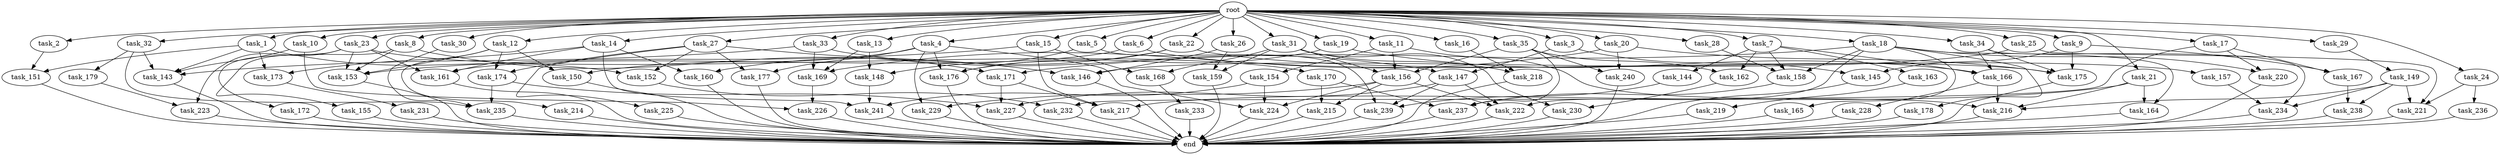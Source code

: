 digraph G {
  root [size="0.000000"];
  task_1 [size="10.240000"];
  task_2 [size="10.240000"];
  task_3 [size="10.240000"];
  task_4 [size="10.240000"];
  task_5 [size="10.240000"];
  task_6 [size="10.240000"];
  task_7 [size="10.240000"];
  task_8 [size="10.240000"];
  task_9 [size="10.240000"];
  task_10 [size="10.240000"];
  task_11 [size="10.240000"];
  task_12 [size="10.240000"];
  task_13 [size="10.240000"];
  task_14 [size="10.240000"];
  task_15 [size="10.240000"];
  task_16 [size="10.240000"];
  task_17 [size="10.240000"];
  task_18 [size="10.240000"];
  task_19 [size="10.240000"];
  task_20 [size="10.240000"];
  task_21 [size="10.240000"];
  task_22 [size="10.240000"];
  task_23 [size="10.240000"];
  task_24 [size="10.240000"];
  task_25 [size="10.240000"];
  task_26 [size="10.240000"];
  task_27 [size="10.240000"];
  task_28 [size="10.240000"];
  task_29 [size="10.240000"];
  task_30 [size="10.240000"];
  task_31 [size="10.240000"];
  task_32 [size="10.240000"];
  task_33 [size="10.240000"];
  task_34 [size="10.240000"];
  task_35 [size="10.240000"];
  task_143 [size="16922171146.240000"];
  task_144 [size="8589934592.000000"];
  task_145 [size="2147483648.000000"];
  task_146 [size="5068061409.280000"];
  task_147 [size="3865470566.400000"];
  task_148 [size="2920577761.280000"];
  task_149 [size="4209067950.080000"];
  task_150 [size="9964324126.719999"];
  task_151 [size="10050223472.639999"];
  task_152 [size="5239860101.120000"];
  task_153 [size="9105330667.520000"];
  task_154 [size="3092376453.120000"];
  task_155 [size="1374389534.720000"];
  task_156 [size="9448928051.200001"];
  task_157 [size="4209067950.080000"];
  task_158 [size="17695265259.520000"];
  task_159 [size="6356551598.080000"];
  task_160 [size="4552665333.760000"];
  task_161 [size="6700148981.760000"];
  task_162 [size="10737418240.000000"];
  task_163 [size="8589934592.000000"];
  task_164 [size="9105330667.520000"];
  task_165 [size="6957847019.520000"];
  task_166 [size="13142599925.760000"];
  task_167 [size="6871947673.600000"];
  task_168 [size="6356551598.080000"];
  task_169 [size="6012954214.400001"];
  task_170 [size="4209067950.080000"];
  task_171 [size="8332236554.240000"];
  task_172 [size="4209067950.080000"];
  task_173 [size="3435973836.800000"];
  task_174 [size="3521873182.720000"];
  task_175 [size="9878424780.800001"];
  task_176 [size="13142599925.760000"];
  task_177 [size="10737418240.000000"];
  task_178 [size="6957847019.520000"];
  task_179 [size="8589934592.000000"];
  task_214 [size="1374389534.720000"];
  task_215 [size="15547781611.520000"];
  task_216 [size="10222022164.480000"];
  task_217 [size="5669356830.720000"];
  task_218 [size="11166914969.600000"];
  task_219 [size="8589934592.000000"];
  task_220 [size="12455405158.400000"];
  task_221 [size="13572096655.360001"];
  task_222 [size="17695265259.520000"];
  task_223 [size="9706626088.960001"];
  task_224 [size="17523466567.680000"];
  task_225 [size="2147483648.000000"];
  task_226 [size="2920577761.280000"];
  task_227 [size="4294967296.000000"];
  task_228 [size="773094113.280000"];
  task_229 [size="17179869184.000000"];
  task_230 [size="4552665333.760000"];
  task_231 [size="6957847019.520000"];
  task_232 [size="14087492730.880001"];
  task_233 [size="773094113.280000"];
  task_234 [size="13915694039.040001"];
  task_235 [size="10737418240.000000"];
  task_236 [size="8589934592.000000"];
  task_237 [size="10479720202.240000"];
  task_238 [size="11166914969.600000"];
  task_239 [size="7387343749.120000"];
  task_240 [size="4294967296.000000"];
  task_241 [size="6184752906.240000"];
  end [size="0.000000"];

  root -> task_1 [size="1.000000"];
  root -> task_2 [size="1.000000"];
  root -> task_3 [size="1.000000"];
  root -> task_4 [size="1.000000"];
  root -> task_5 [size="1.000000"];
  root -> task_6 [size="1.000000"];
  root -> task_7 [size="1.000000"];
  root -> task_8 [size="1.000000"];
  root -> task_9 [size="1.000000"];
  root -> task_10 [size="1.000000"];
  root -> task_11 [size="1.000000"];
  root -> task_12 [size="1.000000"];
  root -> task_13 [size="1.000000"];
  root -> task_14 [size="1.000000"];
  root -> task_15 [size="1.000000"];
  root -> task_16 [size="1.000000"];
  root -> task_17 [size="1.000000"];
  root -> task_18 [size="1.000000"];
  root -> task_19 [size="1.000000"];
  root -> task_20 [size="1.000000"];
  root -> task_21 [size="1.000000"];
  root -> task_22 [size="1.000000"];
  root -> task_23 [size="1.000000"];
  root -> task_24 [size="1.000000"];
  root -> task_25 [size="1.000000"];
  root -> task_26 [size="1.000000"];
  root -> task_27 [size="1.000000"];
  root -> task_28 [size="1.000000"];
  root -> task_29 [size="1.000000"];
  root -> task_30 [size="1.000000"];
  root -> task_31 [size="1.000000"];
  root -> task_32 [size="1.000000"];
  root -> task_33 [size="1.000000"];
  root -> task_34 [size="1.000000"];
  root -> task_35 [size="1.000000"];
  task_1 -> task_143 [size="301989888.000000"];
  task_1 -> task_151 [size="301989888.000000"];
  task_1 -> task_152 [size="301989888.000000"];
  task_1 -> task_173 [size="301989888.000000"];
  task_2 -> task_151 [size="679477248.000000"];
  task_3 -> task_145 [size="75497472.000000"];
  task_3 -> task_147 [size="75497472.000000"];
  task_4 -> task_150 [size="838860800.000000"];
  task_4 -> task_176 [size="838860800.000000"];
  task_4 -> task_177 [size="838860800.000000"];
  task_4 -> task_224 [size="838860800.000000"];
  task_4 -> task_229 [size="838860800.000000"];
  task_5 -> task_148 [size="209715200.000000"];
  task_5 -> task_239 [size="209715200.000000"];
  task_6 -> task_161 [size="209715200.000000"];
  task_6 -> task_175 [size="209715200.000000"];
  task_7 -> task_144 [size="838860800.000000"];
  task_7 -> task_158 [size="838860800.000000"];
  task_7 -> task_162 [size="838860800.000000"];
  task_7 -> task_163 [size="838860800.000000"];
  task_7 -> task_166 [size="838860800.000000"];
  task_8 -> task_153 [size="134217728.000000"];
  task_8 -> task_155 [size="134217728.000000"];
  task_8 -> task_171 [size="134217728.000000"];
  task_9 -> task_145 [size="134217728.000000"];
  task_9 -> task_167 [size="134217728.000000"];
  task_9 -> task_175 [size="134217728.000000"];
  task_10 -> task_143 [size="209715200.000000"];
  task_10 -> task_226 [size="209715200.000000"];
  task_11 -> task_154 [size="301989888.000000"];
  task_11 -> task_156 [size="301989888.000000"];
  task_11 -> task_216 [size="301989888.000000"];
  task_12 -> task_150 [size="134217728.000000"];
  task_12 -> task_153 [size="134217728.000000"];
  task_12 -> task_174 [size="134217728.000000"];
  task_12 -> task_214 [size="134217728.000000"];
  task_13 -> task_148 [size="75497472.000000"];
  task_13 -> task_169 [size="75497472.000000"];
  task_14 -> task_160 [size="33554432.000000"];
  task_14 -> task_161 [size="33554432.000000"];
  task_14 -> task_173 [size="33554432.000000"];
  task_14 -> task_241 [size="33554432.000000"];
  task_15 -> task_153 [size="209715200.000000"];
  task_15 -> task_168 [size="209715200.000000"];
  task_15 -> task_217 [size="209715200.000000"];
  task_16 -> task_218 [size="679477248.000000"];
  task_17 -> task_167 [size="536870912.000000"];
  task_17 -> task_220 [size="536870912.000000"];
  task_17 -> task_232 [size="536870912.000000"];
  task_18 -> task_158 [size="679477248.000000"];
  task_18 -> task_164 [size="679477248.000000"];
  task_18 -> task_165 [size="679477248.000000"];
  task_18 -> task_171 [size="679477248.000000"];
  task_18 -> task_178 [size="679477248.000000"];
  task_18 -> task_220 [size="679477248.000000"];
  task_18 -> task_222 [size="679477248.000000"];
  task_19 -> task_166 [size="33554432.000000"];
  task_19 -> task_176 [size="33554432.000000"];
  task_20 -> task_169 [size="209715200.000000"];
  task_20 -> task_175 [size="209715200.000000"];
  task_20 -> task_240 [size="209715200.000000"];
  task_21 -> task_164 [size="209715200.000000"];
  task_21 -> task_216 [size="209715200.000000"];
  task_21 -> task_217 [size="209715200.000000"];
  task_22 -> task_157 [size="411041792.000000"];
  task_22 -> task_160 [size="411041792.000000"];
  task_22 -> task_176 [size="411041792.000000"];
  task_23 -> task_153 [size="411041792.000000"];
  task_23 -> task_161 [size="411041792.000000"];
  task_23 -> task_170 [size="411041792.000000"];
  task_23 -> task_172 [size="411041792.000000"];
  task_23 -> task_223 [size="411041792.000000"];
  task_24 -> task_221 [size="838860800.000000"];
  task_24 -> task_236 [size="838860800.000000"];
  task_25 -> task_146 [size="75497472.000000"];
  task_25 -> task_221 [size="75497472.000000"];
  task_26 -> task_146 [size="209715200.000000"];
  task_26 -> task_159 [size="209715200.000000"];
  task_27 -> task_146 [size="209715200.000000"];
  task_27 -> task_152 [size="209715200.000000"];
  task_27 -> task_174 [size="209715200.000000"];
  task_27 -> task_177 [size="209715200.000000"];
  task_27 -> task_225 [size="209715200.000000"];
  task_28 -> task_158 [size="209715200.000000"];
  task_29 -> task_149 [size="411041792.000000"];
  task_30 -> task_235 [size="134217728.000000"];
  task_31 -> task_156 [size="411041792.000000"];
  task_31 -> task_159 [size="411041792.000000"];
  task_31 -> task_168 [size="411041792.000000"];
  task_31 -> task_218 [size="411041792.000000"];
  task_31 -> task_230 [size="411041792.000000"];
  task_32 -> task_143 [size="838860800.000000"];
  task_32 -> task_179 [size="838860800.000000"];
  task_32 -> task_235 [size="838860800.000000"];
  task_33 -> task_143 [size="301989888.000000"];
  task_33 -> task_147 [size="301989888.000000"];
  task_33 -> task_169 [size="301989888.000000"];
  task_34 -> task_166 [size="411041792.000000"];
  task_34 -> task_175 [size="411041792.000000"];
  task_34 -> task_234 [size="411041792.000000"];
  task_35 -> task_156 [size="209715200.000000"];
  task_35 -> task_162 [size="209715200.000000"];
  task_35 -> task_237 [size="209715200.000000"];
  task_35 -> task_240 [size="209715200.000000"];
  task_143 -> end [size="1.000000"];
  task_144 -> task_239 [size="301989888.000000"];
  task_145 -> end [size="1.000000"];
  task_146 -> end [size="1.000000"];
  task_147 -> task_222 [size="209715200.000000"];
  task_147 -> task_227 [size="209715200.000000"];
  task_147 -> task_239 [size="209715200.000000"];
  task_148 -> task_241 [size="536870912.000000"];
  task_149 -> task_216 [size="411041792.000000"];
  task_149 -> task_221 [size="411041792.000000"];
  task_149 -> task_234 [size="411041792.000000"];
  task_149 -> task_238 [size="411041792.000000"];
  task_150 -> end [size="1.000000"];
  task_151 -> end [size="1.000000"];
  task_152 -> task_232 [size="838860800.000000"];
  task_153 -> end [size="1.000000"];
  task_154 -> task_224 [size="33554432.000000"];
  task_154 -> task_241 [size="33554432.000000"];
  task_155 -> end [size="1.000000"];
  task_156 -> task_215 [size="838860800.000000"];
  task_156 -> task_222 [size="838860800.000000"];
  task_156 -> task_224 [size="838860800.000000"];
  task_156 -> task_229 [size="838860800.000000"];
  task_157 -> task_234 [size="536870912.000000"];
  task_158 -> task_237 [size="134217728.000000"];
  task_159 -> end [size="1.000000"];
  task_160 -> end [size="1.000000"];
  task_161 -> end [size="1.000000"];
  task_162 -> task_230 [size="33554432.000000"];
  task_163 -> task_219 [size="838860800.000000"];
  task_164 -> end [size="1.000000"];
  task_165 -> end [size="1.000000"];
  task_166 -> task_216 [size="75497472.000000"];
  task_166 -> task_228 [size="75497472.000000"];
  task_167 -> task_238 [size="679477248.000000"];
  task_168 -> task_233 [size="75497472.000000"];
  task_169 -> task_226 [size="75497472.000000"];
  task_170 -> task_215 [size="679477248.000000"];
  task_170 -> task_237 [size="679477248.000000"];
  task_171 -> task_217 [size="134217728.000000"];
  task_171 -> task_227 [size="134217728.000000"];
  task_172 -> end [size="1.000000"];
  task_173 -> task_231 [size="679477248.000000"];
  task_174 -> task_227 [size="75497472.000000"];
  task_174 -> task_235 [size="75497472.000000"];
  task_175 -> end [size="1.000000"];
  task_176 -> end [size="1.000000"];
  task_177 -> end [size="1.000000"];
  task_178 -> end [size="1.000000"];
  task_179 -> task_223 [size="536870912.000000"];
  task_214 -> end [size="1.000000"];
  task_215 -> end [size="1.000000"];
  task_216 -> end [size="1.000000"];
  task_217 -> end [size="1.000000"];
  task_218 -> end [size="1.000000"];
  task_219 -> end [size="1.000000"];
  task_220 -> end [size="1.000000"];
  task_221 -> end [size="1.000000"];
  task_222 -> end [size="1.000000"];
  task_223 -> end [size="1.000000"];
  task_224 -> end [size="1.000000"];
  task_225 -> end [size="1.000000"];
  task_226 -> end [size="1.000000"];
  task_227 -> end [size="1.000000"];
  task_228 -> end [size="1.000000"];
  task_229 -> end [size="1.000000"];
  task_230 -> end [size="1.000000"];
  task_231 -> end [size="1.000000"];
  task_232 -> end [size="1.000000"];
  task_233 -> end [size="1.000000"];
  task_234 -> end [size="1.000000"];
  task_235 -> end [size="1.000000"];
  task_236 -> end [size="1.000000"];
  task_237 -> end [size="1.000000"];
  task_238 -> end [size="1.000000"];
  task_239 -> end [size="1.000000"];
  task_240 -> end [size="1.000000"];
  task_241 -> end [size="1.000000"];
}
